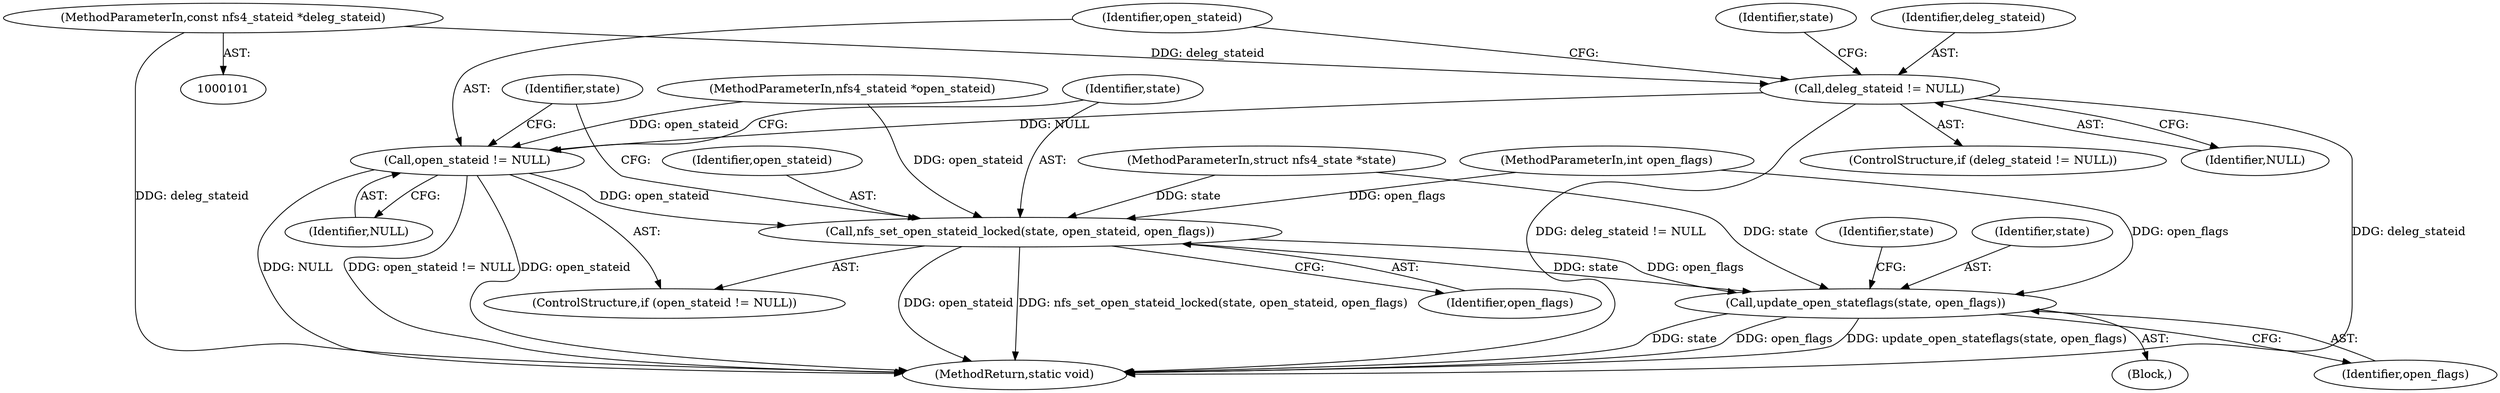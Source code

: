 digraph "1_linux_dc0b027dfadfcb8a5504f7d8052754bf8d501ab9_0@pointer" {
"1000113" [label="(Call,deleg_stateid != NULL)"];
"1000104" [label="(MethodParameterIn,const nfs4_stateid *deleg_stateid)"];
"1000139" [label="(Call,open_stateid != NULL)"];
"1000142" [label="(Call,nfs_set_open_stateid_locked(state, open_stateid, open_flags))"];
"1000158" [label="(Call,update_open_stateflags(state, open_flags))"];
"1000160" [label="(Identifier,open_flags)"];
"1000104" [label="(MethodParameterIn,const nfs4_stateid *deleg_stateid)"];
"1000138" [label="(ControlStructure,if (open_stateid != NULL))"];
"1000103" [label="(MethodParameterIn,nfs4_stateid *open_stateid)"];
"1000158" [label="(Call,update_open_stateflags(state, open_flags))"];
"1000115" [label="(Identifier,NULL)"];
"1000142" [label="(Call,nfs_set_open_stateid_locked(state, open_stateid, open_flags))"];
"1000165" [label="(Identifier,state)"];
"1000168" [label="(MethodReturn,static void)"];
"1000140" [label="(Identifier,open_stateid)"];
"1000143" [label="(Identifier,state)"];
"1000159" [label="(Identifier,state)"];
"1000149" [label="(Identifier,state)"];
"1000102" [label="(MethodParameterIn,struct nfs4_state *state)"];
"1000113" [label="(Call,deleg_stateid != NULL)"];
"1000141" [label="(Identifier,NULL)"];
"1000112" [label="(ControlStructure,if (deleg_stateid != NULL))"];
"1000114" [label="(Identifier,deleg_stateid)"];
"1000145" [label="(Identifier,open_flags)"];
"1000105" [label="(MethodParameterIn,int open_flags)"];
"1000139" [label="(Call,open_stateid != NULL)"];
"1000120" [label="(Identifier,state)"];
"1000106" [label="(Block,)"];
"1000144" [label="(Identifier,open_stateid)"];
"1000113" -> "1000112"  [label="AST: "];
"1000113" -> "1000115"  [label="CFG: "];
"1000114" -> "1000113"  [label="AST: "];
"1000115" -> "1000113"  [label="AST: "];
"1000120" -> "1000113"  [label="CFG: "];
"1000140" -> "1000113"  [label="CFG: "];
"1000113" -> "1000168"  [label="DDG: deleg_stateid != NULL"];
"1000113" -> "1000168"  [label="DDG: deleg_stateid"];
"1000104" -> "1000113"  [label="DDG: deleg_stateid"];
"1000113" -> "1000139"  [label="DDG: NULL"];
"1000104" -> "1000101"  [label="AST: "];
"1000104" -> "1000168"  [label="DDG: deleg_stateid"];
"1000139" -> "1000138"  [label="AST: "];
"1000139" -> "1000141"  [label="CFG: "];
"1000140" -> "1000139"  [label="AST: "];
"1000141" -> "1000139"  [label="AST: "];
"1000143" -> "1000139"  [label="CFG: "];
"1000149" -> "1000139"  [label="CFG: "];
"1000139" -> "1000168"  [label="DDG: open_stateid"];
"1000139" -> "1000168"  [label="DDG: NULL"];
"1000139" -> "1000168"  [label="DDG: open_stateid != NULL"];
"1000103" -> "1000139"  [label="DDG: open_stateid"];
"1000139" -> "1000142"  [label="DDG: open_stateid"];
"1000142" -> "1000138"  [label="AST: "];
"1000142" -> "1000145"  [label="CFG: "];
"1000143" -> "1000142"  [label="AST: "];
"1000144" -> "1000142"  [label="AST: "];
"1000145" -> "1000142"  [label="AST: "];
"1000149" -> "1000142"  [label="CFG: "];
"1000142" -> "1000168"  [label="DDG: nfs_set_open_stateid_locked(state, open_stateid, open_flags)"];
"1000142" -> "1000168"  [label="DDG: open_stateid"];
"1000102" -> "1000142"  [label="DDG: state"];
"1000103" -> "1000142"  [label="DDG: open_stateid"];
"1000105" -> "1000142"  [label="DDG: open_flags"];
"1000142" -> "1000158"  [label="DDG: state"];
"1000142" -> "1000158"  [label="DDG: open_flags"];
"1000158" -> "1000106"  [label="AST: "];
"1000158" -> "1000160"  [label="CFG: "];
"1000159" -> "1000158"  [label="AST: "];
"1000160" -> "1000158"  [label="AST: "];
"1000165" -> "1000158"  [label="CFG: "];
"1000158" -> "1000168"  [label="DDG: state"];
"1000158" -> "1000168"  [label="DDG: open_flags"];
"1000158" -> "1000168"  [label="DDG: update_open_stateflags(state, open_flags)"];
"1000102" -> "1000158"  [label="DDG: state"];
"1000105" -> "1000158"  [label="DDG: open_flags"];
}
